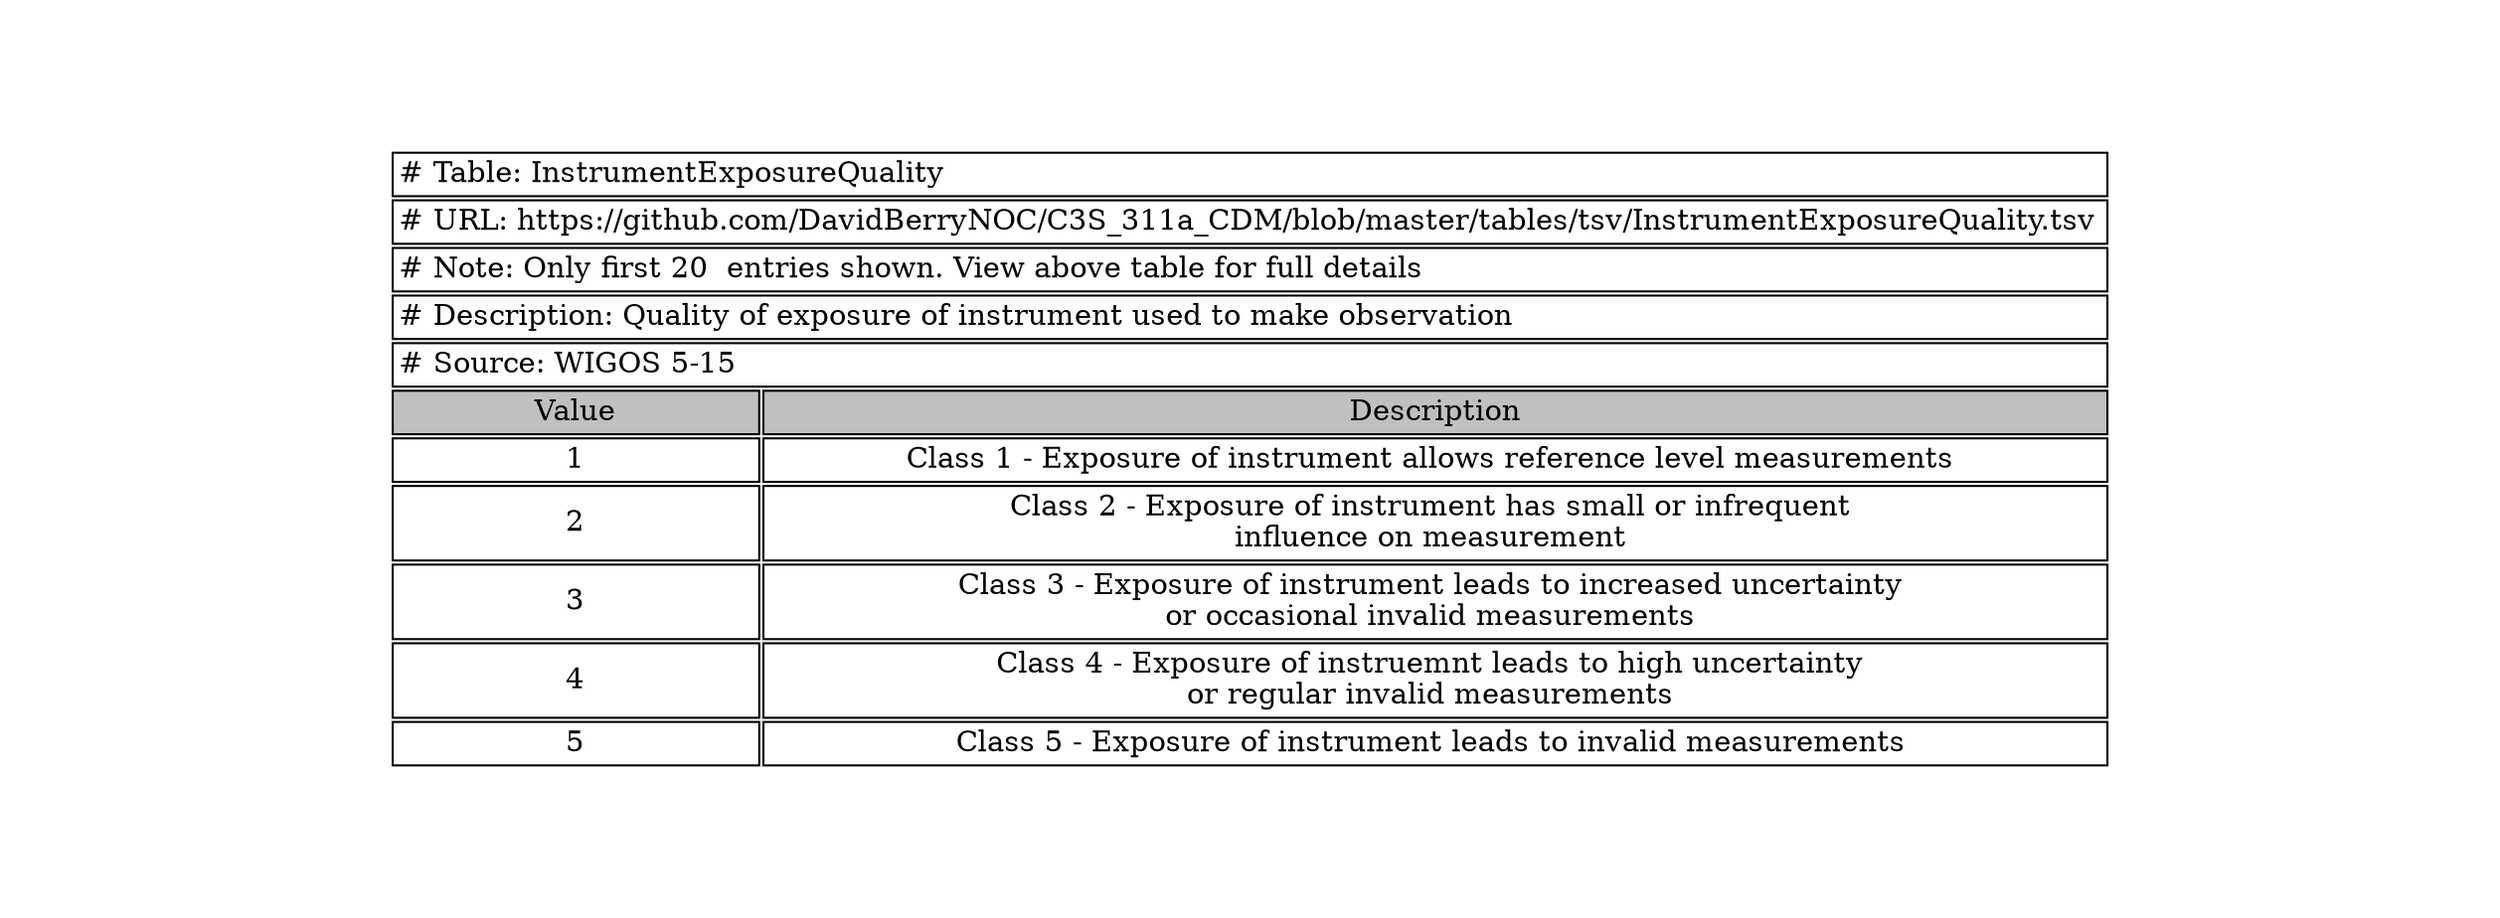 digraph InstrumentExposureQuality {
node [color=white]
InstrumentExposureQuality [label=<<TABLE BORDER="0" CELLBORDER="1" CELLSPACING="2" COLOR="BLACK">
<TR><TD COLSPAN="2" ALIGN="left" PORT="head"># Table: InstrumentExposureQuality</TD></TR>
<TR><TD COLSPAN="2" ALIGN="left"># URL: https://github.com/DavidBerryNOC/C3S_311a_CDM/blob/master/tables/tsv/InstrumentExposureQuality.tsv</TD></TR>
<TR><TD COLSPAN="2" ALIGN="left"># Note: Only first 20  entries shown. View above table for full details</TD></TR>
<TR><TD ALIGN="left" COLSPAN="2"># Description: Quality of exposure of instrument used to make observation</TD></TR>
<TR><TD ALIGN="left" COLSPAN="2"># Source: WIGOS 5-15</TD></TR>
<TR><TD BGCOLOR="GRAY">Value</TD><TD BGCOLOR="GRAY">Description</TD></TR>
<TR><TD>1</TD><TD>Class 1 - Exposure of instrument allows reference level measurements <BR/></TD></TR>
<TR><TD>2</TD><TD>Class 2 - Exposure of instrument has small or infrequent <BR/>influence on measurement </TD></TR>
<TR><TD>3</TD><TD>Class 3 - Exposure of instrument leads to increased uncertainty <BR/>or occasional invalid measurements </TD></TR>
<TR><TD>4</TD><TD>Class 4 - Exposure of instruemnt leads to high uncertainty <BR/>or regular invalid measurements </TD></TR>
<TR><TD>5</TD><TD>Class 5 - Exposure of instrument leads to invalid measurements <BR/></TD></TR>
</TABLE>>];
}
